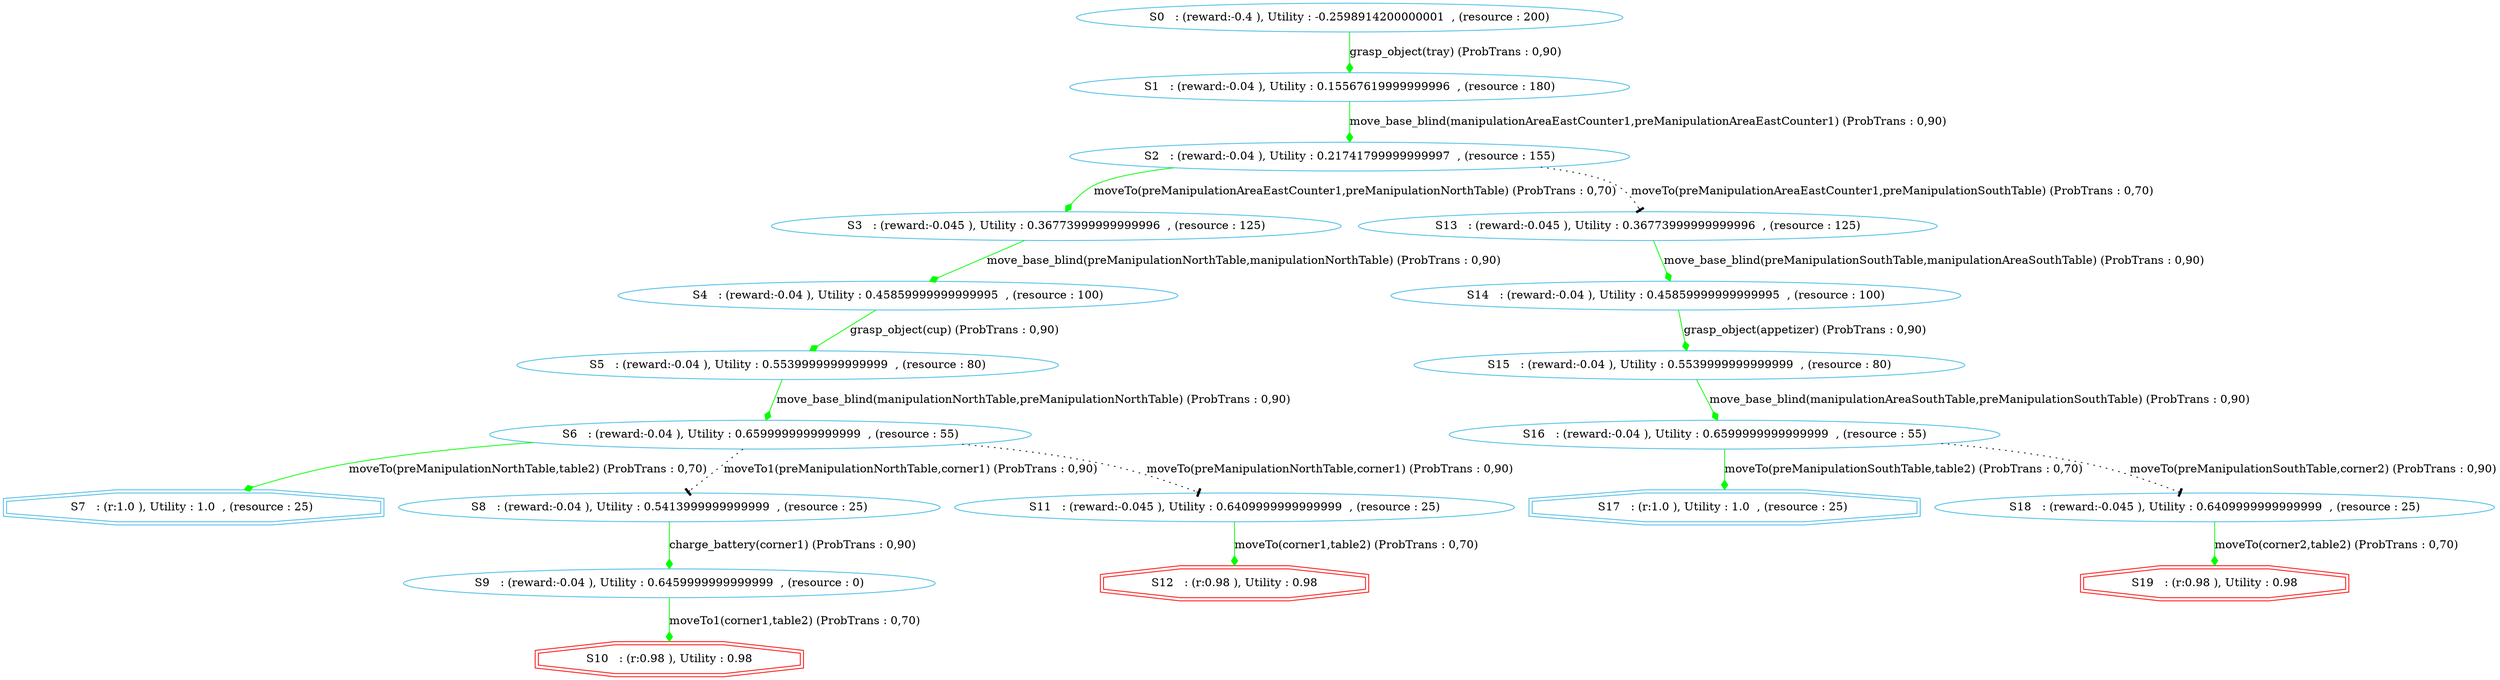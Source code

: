 digraph {
  node [color="#40b9e5" ]
 size="60,17";
"7" [label=" S7   : (r:1.0 ), Utility : 1.0  , (resource : 25)  " shape=doubleoctagon];
"10" [label=" S10   : (r:0.98 ), Utility : 0.98 " color = red ,  shape=doubleoctagon]
"12" [label=" S12   : (r:0.98 ), Utility : 0.98 " color = red ,  shape=doubleoctagon]
"17" [label=" S17   : (r:1.0 ), Utility : 1.0  , (resource : 25)  " shape=doubleoctagon];
"19" [label=" S19   : (r:0.98 ), Utility : 0.98 " color = red ,  shape=doubleoctagon]
"0" [label=" S0   : (reward:-0.4 ), Utility : -0.2598914200000001  , (resource : 200) "]"1" [label=" S1   : (reward:-0.04 ), Utility : 0.15567619999999996  , (resource : 180) "]"2" [label=" S2   : (reward:-0.04 ), Utility : 0.21741799999999997  , (resource : 155) "]"3" [label=" S3   : (reward:-0.045 ), Utility : 0.36773999999999996  , (resource : 125) "]"4" [label=" S4   : (reward:-0.04 ), Utility : 0.45859999999999995  , (resource : 100) "]"5" [label=" S5   : (reward:-0.04 ), Utility : 0.5539999999999999  , (resource : 80) "]"6" [label=" S6   : (reward:-0.04 ), Utility : 0.6599999999999999  , (resource : 55) "]"8" [label=" S8   : (reward:-0.04 ), Utility : 0.5413999999999999  , (resource : 25) "]"9" [label=" S9   : (reward:-0.04 ), Utility : 0.6459999999999999  , (resource : 0) "]"11" [label=" S11   : (reward:-0.045 ), Utility : 0.6409999999999999  , (resource : 25) "]"13" [label=" S13   : (reward:-0.045 ), Utility : 0.36773999999999996  , (resource : 125) "]"14" [label=" S14   : (reward:-0.04 ), Utility : 0.45859999999999995  , (resource : 100) "]"15" [label=" S15   : (reward:-0.04 ), Utility : 0.5539999999999999  , (resource : 80) "]"16" [label=" S16   : (reward:-0.04 ), Utility : 0.6599999999999999  , (resource : 55) "]"18" [label=" S18   : (reward:-0.045 ), Utility : 0.6409999999999999  , (resource : 25) "]"0" -> "1" [ label="grasp_object(tray) (ProbTrans : 0,90)"
, arrowhead = diamond , color=green];"1" -> "2" [ label="move_base_blind(manipulationAreaEastCounter1,preManipulationAreaEastCounter1) (ProbTrans : 0,90)"
, arrowhead = diamond , color=green];"2" -> "3" [ label="moveTo(preManipulationAreaEastCounter1,preManipulationNorthTable) (ProbTrans : 0,70)"
, arrowhead = diamond , color=green];"2" -> "13" [ label="moveTo(preManipulationAreaEastCounter1,preManipulationSouthTable) (ProbTrans : 0,70)"
,style=dotted, arrowhead=tee];"3" -> "4" [ label="move_base_blind(preManipulationNorthTable,manipulationNorthTable) (ProbTrans : 0,90)"
, arrowhead = diamond , color=green];"4" -> "5" [ label="grasp_object(cup) (ProbTrans : 0,90)"
, arrowhead = diamond , color=green];"5" -> "6" [ label="move_base_blind(manipulationNorthTable,preManipulationNorthTable) (ProbTrans : 0,90)"
, arrowhead = diamond , color=green];"6" -> "7" [ label="moveTo(preManipulationNorthTable,table2) (ProbTrans : 0,70)"
, arrowhead = diamond , color=green];"6" -> "8" [ label="moveTo1(preManipulationNorthTable,corner1) (ProbTrans : 0,90)"
,style=dotted, arrowhead=tee];"6" -> "11" [ label="moveTo(preManipulationNorthTable,corner1) (ProbTrans : 0,90)"
,style=dotted, arrowhead=tee];"8" -> "9" [ label="charge_battery(corner1) (ProbTrans : 0,90)"
, arrowhead = diamond , color=green];"9" -> "10" [ label="moveTo1(corner1,table2) (ProbTrans : 0,70)"
, arrowhead = diamond , color=green];"11" -> "12" [ label="moveTo(corner1,table2) (ProbTrans : 0,70)"
, arrowhead = diamond , color=green];"13" -> "14" [ label="move_base_blind(preManipulationSouthTable,manipulationAreaSouthTable) (ProbTrans : 0,90)"
, arrowhead = diamond , color=green];"14" -> "15" [ label="grasp_object(appetizer) (ProbTrans : 0,90)"
, arrowhead = diamond , color=green];"15" -> "16" [ label="move_base_blind(manipulationAreaSouthTable,preManipulationSouthTable) (ProbTrans : 0,90)"
, arrowhead = diamond , color=green];"16" -> "17" [ label="moveTo(preManipulationSouthTable,table2) (ProbTrans : 0,70)"
, arrowhead = diamond , color=green];"16" -> "18" [ label="moveTo(preManipulationSouthTable,corner2) (ProbTrans : 0,90)"
,style=dotted, arrowhead=tee];"18" -> "19" [ label="moveTo(corner2,table2) (ProbTrans : 0,70)"
, arrowhead = diamond , color=green];}
